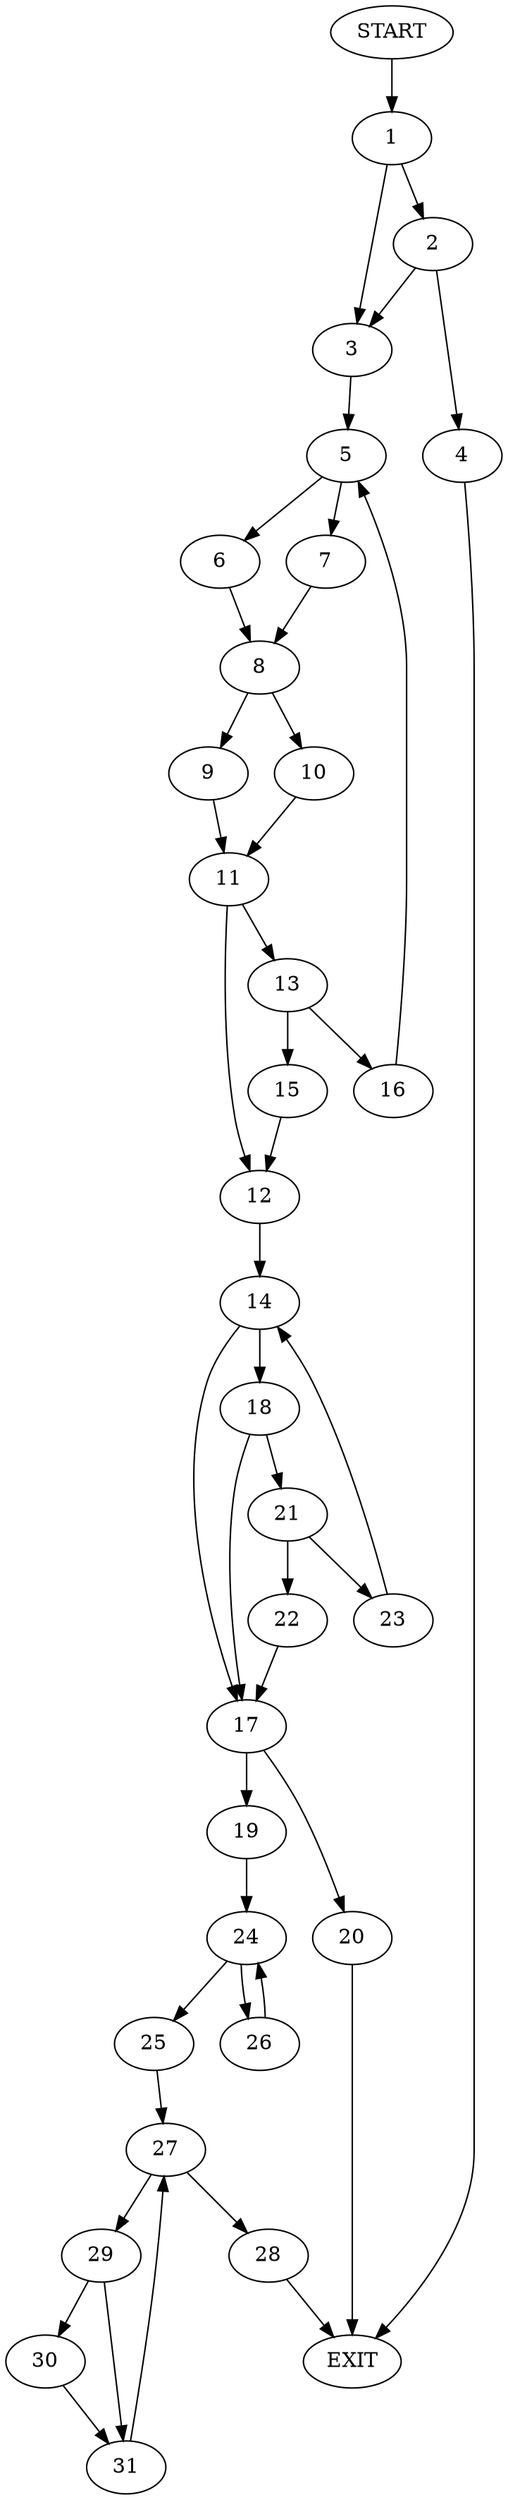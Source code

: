 digraph {
0 [label="START"]
32 [label="EXIT"]
0 -> 1
1 -> 2
1 -> 3
2 -> 4
2 -> 3
3 -> 5
4 -> 32
5 -> 6
5 -> 7
6 -> 8
7 -> 8
8 -> 9
8 -> 10
9 -> 11
10 -> 11
11 -> 12
11 -> 13
12 -> 14
13 -> 15
13 -> 16
15 -> 12
16 -> 5
14 -> 17
14 -> 18
17 -> 19
17 -> 20
18 -> 17
18 -> 21
21 -> 22
21 -> 23
23 -> 14
22 -> 17
20 -> 32
19 -> 24
24 -> 25
24 -> 26
26 -> 24
25 -> 27
27 -> 28
27 -> 29
29 -> 30
29 -> 31
28 -> 32
30 -> 31
31 -> 27
}
